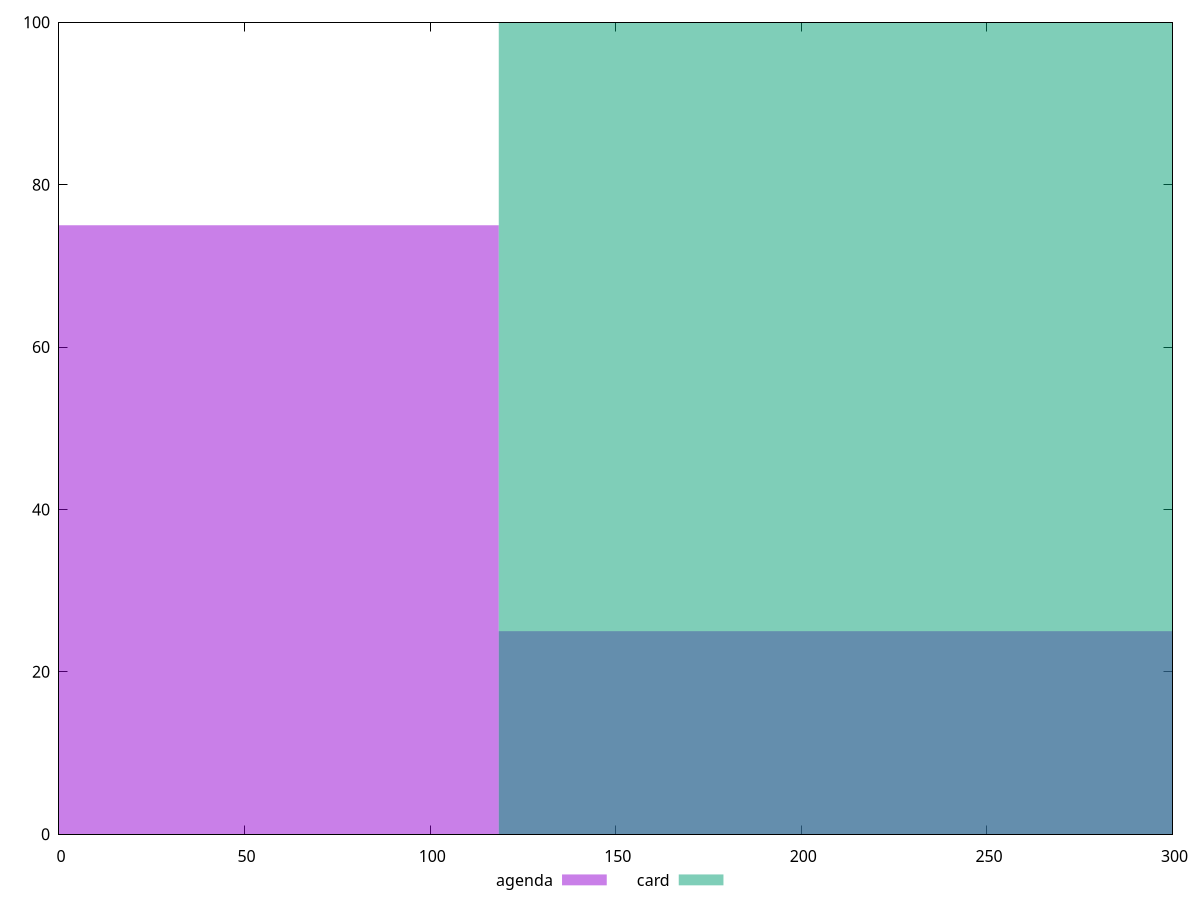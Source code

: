 reset

$agenda <<EOF
0 75
236.96254533402842 25
EOF

$card <<EOF
236.96254533402842 100
EOF

set key outside below
set boxwidth 236.96254533402842
set xrange [0:300]
set yrange [0:100]
set trange [0:100]
set style fill transparent solid 0.5 noborder
set terminal svg size 640, 500 enhanced background rgb 'white'
set output "reports/report_00032_2021-02-25T10-28-15.087Z/uses-text-compression/comparison/histogram/1_vs_2.svg"

plot $agenda title "agenda" with boxes, \
     $card title "card" with boxes

reset
